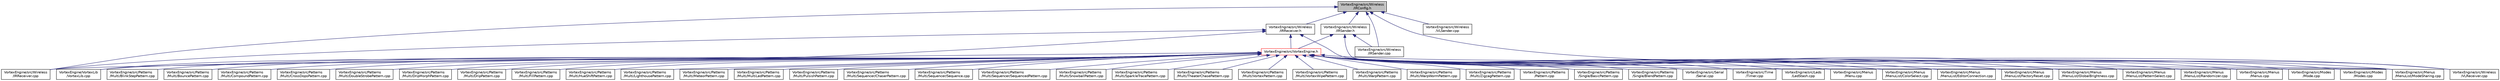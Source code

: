 digraph "VortexEngine/src/Wireless/IRConfig.h"
{
 // INTERACTIVE_SVG=YES
 // LATEX_PDF_SIZE
  bgcolor="transparent";
  edge [fontname="Helvetica",fontsize="10",labelfontname="Helvetica",labelfontsize="10"];
  node [fontname="Helvetica",fontsize="10",shape=record];
  Node1 [label="VortexEngine/src/Wireless\l/IRConfig.h",height=0.2,width=0.4,color="black", fillcolor="grey75", style="filled", fontcolor="black",tooltip=" "];
  Node1 -> Node2 [dir="back",color="midnightblue",fontsize="10",style="solid",fontname="Helvetica"];
  Node2 [label="VortexEngine/src/Wireless\l/IRReceiver.h",height=0.2,width=0.4,color="black",URL="$IRReceiver_8h.html",tooltip=" "];
  Node2 -> Node3 [dir="back",color="midnightblue",fontsize="10",style="solid",fontname="Helvetica"];
  Node3 [label="VortexEngine/src/VortexEngine.h",height=0.2,width=0.4,color="red",URL="$VortexEngine_8h.html",tooltip=" "];
  Node3 -> Node4 [dir="back",color="midnightblue",fontsize="10",style="solid",fontname="Helvetica"];
  Node4 [label="VortexEngine/src/Leds\l/LedStash.cpp",height=0.2,width=0.4,color="black",URL="$LedStash_8cpp.html",tooltip=" "];
  Node3 -> Node5 [dir="back",color="midnightblue",fontsize="10",style="solid",fontname="Helvetica"];
  Node5 [label="VortexEngine/src/Menus\l/Menu.cpp",height=0.2,width=0.4,color="black",URL="$Menu_8cpp.html",tooltip=" "];
  Node3 -> Node6 [dir="back",color="midnightblue",fontsize="10",style="solid",fontname="Helvetica"];
  Node6 [label="VortexEngine/src/Menus\l/MenuList/ColorSelect.cpp",height=0.2,width=0.4,color="black",URL="$ColorSelect_8cpp.html",tooltip=" "];
  Node3 -> Node7 [dir="back",color="midnightblue",fontsize="10",style="solid",fontname="Helvetica"];
  Node7 [label="VortexEngine/src/Menus\l/MenuList/EditorConnection.cpp",height=0.2,width=0.4,color="black",URL="$EditorConnection_8cpp.html",tooltip=" "];
  Node3 -> Node8 [dir="back",color="midnightblue",fontsize="10",style="solid",fontname="Helvetica"];
  Node8 [label="VortexEngine/src/Menus\l/MenuList/FactoryReset.cpp",height=0.2,width=0.4,color="black",URL="$FactoryReset_8cpp.html",tooltip=" "];
  Node3 -> Node9 [dir="back",color="midnightblue",fontsize="10",style="solid",fontname="Helvetica"];
  Node9 [label="VortexEngine/src/Menus\l/MenuList/GlobalBrightness.cpp",height=0.2,width=0.4,color="black",URL="$GlobalBrightness_8cpp.html",tooltip=" "];
  Node3 -> Node10 [dir="back",color="midnightblue",fontsize="10",style="solid",fontname="Helvetica"];
  Node10 [label="VortexEngine/src/Menus\l/MenuList/ModeSharing.cpp",height=0.2,width=0.4,color="black",URL="$ModeSharing_8cpp.html",tooltip=" "];
  Node3 -> Node11 [dir="back",color="midnightblue",fontsize="10",style="solid",fontname="Helvetica"];
  Node11 [label="VortexEngine/src/Menus\l/MenuList/PatternSelect.cpp",height=0.2,width=0.4,color="black",URL="$PatternSelect_8cpp.html",tooltip=" "];
  Node3 -> Node12 [dir="back",color="midnightblue",fontsize="10",style="solid",fontname="Helvetica"];
  Node12 [label="VortexEngine/src/Menus\l/MenuList/Randomizer.cpp",height=0.2,width=0.4,color="black",URL="$Randomizer_8cpp.html",tooltip=" "];
  Node3 -> Node13 [dir="back",color="midnightblue",fontsize="10",style="solid",fontname="Helvetica"];
  Node13 [label="VortexEngine/src/Menus\l/Menus.cpp",height=0.2,width=0.4,color="black",URL="$Menus_8cpp.html",tooltip=" "];
  Node3 -> Node14 [dir="back",color="midnightblue",fontsize="10",style="solid",fontname="Helvetica"];
  Node14 [label="VortexEngine/src/Modes\l/Mode.cpp",height=0.2,width=0.4,color="black",URL="$Mode_8cpp.html",tooltip=" "];
  Node3 -> Node15 [dir="back",color="midnightblue",fontsize="10",style="solid",fontname="Helvetica"];
  Node15 [label="VortexEngine/src/Modes\l/Modes.cpp",height=0.2,width=0.4,color="black",URL="$Modes_8cpp.html",tooltip=" "];
  Node3 -> Node16 [dir="back",color="midnightblue",fontsize="10",style="solid",fontname="Helvetica"];
  Node16 [label="VortexEngine/src/Patterns\l/Multi/BlinkStepPattern.cpp",height=0.2,width=0.4,color="black",URL="$BlinkStepPattern_8cpp.html",tooltip=" "];
  Node3 -> Node17 [dir="back",color="midnightblue",fontsize="10",style="solid",fontname="Helvetica"];
  Node17 [label="VortexEngine/src/Patterns\l/Multi/BouncePattern.cpp",height=0.2,width=0.4,color="black",URL="$BouncePattern_8cpp.html",tooltip=" "];
  Node3 -> Node18 [dir="back",color="midnightblue",fontsize="10",style="solid",fontname="Helvetica"];
  Node18 [label="VortexEngine/src/Patterns\l/Multi/CompoundPattern.cpp",height=0.2,width=0.4,color="black",URL="$CompoundPattern_8cpp.html",tooltip=" "];
  Node3 -> Node19 [dir="back",color="midnightblue",fontsize="10",style="solid",fontname="Helvetica"];
  Node19 [label="VortexEngine/src/Patterns\l/Multi/CrossDopsPattern.cpp",height=0.2,width=0.4,color="black",URL="$CrossDopsPattern_8cpp.html",tooltip=" "];
  Node3 -> Node20 [dir="back",color="midnightblue",fontsize="10",style="solid",fontname="Helvetica"];
  Node20 [label="VortexEngine/src/Patterns\l/Multi/DoubleStrobePattern.cpp",height=0.2,width=0.4,color="black",URL="$DoubleStrobePattern_8cpp.html",tooltip=" "];
  Node3 -> Node21 [dir="back",color="midnightblue",fontsize="10",style="solid",fontname="Helvetica"];
  Node21 [label="VortexEngine/src/Patterns\l/Multi/DripMorphPattern.cpp",height=0.2,width=0.4,color="black",URL="$DripMorphPattern_8cpp.html",tooltip=" "];
  Node3 -> Node22 [dir="back",color="midnightblue",fontsize="10",style="solid",fontname="Helvetica"];
  Node22 [label="VortexEngine/src/Patterns\l/Multi/DripPattern.cpp",height=0.2,width=0.4,color="black",URL="$DripPattern_8cpp.html",tooltip=" "];
  Node3 -> Node23 [dir="back",color="midnightblue",fontsize="10",style="solid",fontname="Helvetica"];
  Node23 [label="VortexEngine/src/Patterns\l/Multi/FillPattern.cpp",height=0.2,width=0.4,color="black",URL="$FillPattern_8cpp.html",tooltip=" "];
  Node3 -> Node24 [dir="back",color="midnightblue",fontsize="10",style="solid",fontname="Helvetica"];
  Node24 [label="VortexEngine/src/Patterns\l/Multi/HueShiftPattern.cpp",height=0.2,width=0.4,color="black",URL="$HueShiftPattern_8cpp.html",tooltip=" "];
  Node3 -> Node25 [dir="back",color="midnightblue",fontsize="10",style="solid",fontname="Helvetica"];
  Node25 [label="VortexEngine/src/Patterns\l/Multi/LighthousePattern.cpp",height=0.2,width=0.4,color="black",URL="$LighthousePattern_8cpp.html",tooltip=" "];
  Node3 -> Node26 [dir="back",color="midnightblue",fontsize="10",style="solid",fontname="Helvetica"];
  Node26 [label="VortexEngine/src/Patterns\l/Multi/MeteorPattern.cpp",height=0.2,width=0.4,color="black",URL="$MeteorPattern_8cpp.html",tooltip=" "];
  Node3 -> Node27 [dir="back",color="midnightblue",fontsize="10",style="solid",fontname="Helvetica"];
  Node27 [label="VortexEngine/src/Patterns\l/Multi/MultiLedPattern.cpp",height=0.2,width=0.4,color="black",URL="$MultiLedPattern_8cpp.html",tooltip=" "];
  Node3 -> Node28 [dir="back",color="midnightblue",fontsize="10",style="solid",fontname="Helvetica"];
  Node28 [label="VortexEngine/src/Patterns\l/Multi/PulsishPattern.cpp",height=0.2,width=0.4,color="black",URL="$PulsishPattern_8cpp.html",tooltip=" "];
  Node3 -> Node29 [dir="back",color="midnightblue",fontsize="10",style="solid",fontname="Helvetica"];
  Node29 [label="VortexEngine/src/Patterns\l/Multi/Sequencer/ChaserPattern.cpp",height=0.2,width=0.4,color="black",URL="$ChaserPattern_8cpp.html",tooltip=" "];
  Node3 -> Node30 [dir="back",color="midnightblue",fontsize="10",style="solid",fontname="Helvetica"];
  Node30 [label="VortexEngine/src/Patterns\l/Multi/Sequencer/Sequence.cpp",height=0.2,width=0.4,color="black",URL="$Sequence_8cpp.html",tooltip=" "];
  Node3 -> Node31 [dir="back",color="midnightblue",fontsize="10",style="solid",fontname="Helvetica"];
  Node31 [label="VortexEngine/src/Patterns\l/Multi/Sequencer/SequencedPattern.cpp",height=0.2,width=0.4,color="black",URL="$SequencedPattern_8cpp.html",tooltip=" "];
  Node3 -> Node32 [dir="back",color="midnightblue",fontsize="10",style="solid",fontname="Helvetica"];
  Node32 [label="VortexEngine/src/Patterns\l/Multi/SnowballPattern.cpp",height=0.2,width=0.4,color="black",URL="$SnowballPattern_8cpp.html",tooltip=" "];
  Node3 -> Node33 [dir="back",color="midnightblue",fontsize="10",style="solid",fontname="Helvetica"];
  Node33 [label="VortexEngine/src/Patterns\l/Multi/SparkleTracePattern.cpp",height=0.2,width=0.4,color="black",URL="$SparkleTracePattern_8cpp.html",tooltip=" "];
  Node3 -> Node34 [dir="back",color="midnightblue",fontsize="10",style="solid",fontname="Helvetica"];
  Node34 [label="VortexEngine/src/Patterns\l/Multi/TheaterChasePattern.cpp",height=0.2,width=0.4,color="black",URL="$TheaterChasePattern_8cpp.html",tooltip=" "];
  Node3 -> Node35 [dir="back",color="midnightblue",fontsize="10",style="solid",fontname="Helvetica"];
  Node35 [label="VortexEngine/src/Patterns\l/Multi/VortexPattern.cpp",height=0.2,width=0.4,color="black",URL="$VortexPattern_8cpp.html",tooltip=" "];
  Node3 -> Node36 [dir="back",color="midnightblue",fontsize="10",style="solid",fontname="Helvetica"];
  Node36 [label="VortexEngine/src/Patterns\l/Multi/VortexWipePattern.cpp",height=0.2,width=0.4,color="black",URL="$VortexWipePattern_8cpp.html",tooltip=" "];
  Node3 -> Node37 [dir="back",color="midnightblue",fontsize="10",style="solid",fontname="Helvetica"];
  Node37 [label="VortexEngine/src/Patterns\l/Multi/WarpPattern.cpp",height=0.2,width=0.4,color="black",URL="$WarpPattern_8cpp.html",tooltip=" "];
  Node3 -> Node38 [dir="back",color="midnightblue",fontsize="10",style="solid",fontname="Helvetica"];
  Node38 [label="VortexEngine/src/Patterns\l/Multi/WarpWormPattern.cpp",height=0.2,width=0.4,color="black",URL="$WarpWormPattern_8cpp.html",tooltip=" "];
  Node3 -> Node39 [dir="back",color="midnightblue",fontsize="10",style="solid",fontname="Helvetica"];
  Node39 [label="VortexEngine/src/Patterns\l/Multi/ZigzagPattern.cpp",height=0.2,width=0.4,color="black",URL="$ZigzagPattern_8cpp.html",tooltip=" "];
  Node3 -> Node40 [dir="back",color="midnightblue",fontsize="10",style="solid",fontname="Helvetica"];
  Node40 [label="VortexEngine/src/Patterns\l/Pattern.cpp",height=0.2,width=0.4,color="black",URL="$Pattern_8cpp.html",tooltip=" "];
  Node3 -> Node41 [dir="back",color="midnightblue",fontsize="10",style="solid",fontname="Helvetica"];
  Node41 [label="VortexEngine/src/Patterns\l/Single/BasicPattern.cpp",height=0.2,width=0.4,color="black",URL="$BasicPattern_8cpp.html",tooltip=" "];
  Node3 -> Node42 [dir="back",color="midnightblue",fontsize="10",style="solid",fontname="Helvetica"];
  Node42 [label="VortexEngine/src/Patterns\l/Single/BlendPattern.cpp",height=0.2,width=0.4,color="black",URL="$BlendPattern_8cpp.html",tooltip=" "];
  Node3 -> Node43 [dir="back",color="midnightblue",fontsize="10",style="solid",fontname="Helvetica"];
  Node43 [label="VortexEngine/src/Serial\l/Serial.cpp",height=0.2,width=0.4,color="black",URL="$Serial_8cpp.html",tooltip=" "];
  Node3 -> Node44 [dir="back",color="midnightblue",fontsize="10",style="solid",fontname="Helvetica"];
  Node44 [label="VortexEngine/src/Time\l/Timer.cpp",height=0.2,width=0.4,color="black",URL="$Timer_8cpp.html",tooltip=" "];
  Node3 -> Node46 [dir="back",color="midnightblue",fontsize="10",style="solid",fontname="Helvetica"];
  Node46 [label="VortexEngine/src/Wireless\l/IRReceiver.cpp",height=0.2,width=0.4,color="black",URL="$IRReceiver_8cpp.html",tooltip=" "];
  Node3 -> Node47 [dir="back",color="midnightblue",fontsize="10",style="solid",fontname="Helvetica"];
  Node47 [label="VortexEngine/src/Wireless\l/VLReceiver.cpp",height=0.2,width=0.4,color="black",URL="$VLReceiver_8cpp.html",tooltip=" "];
  Node3 -> Node49 [dir="back",color="midnightblue",fontsize="10",style="solid",fontname="Helvetica"];
  Node49 [label="VortexEngine/VortexLib\l/VortexLib.cpp",height=0.2,width=0.4,color="black",URL="$VortexLib_8cpp.html",tooltip=" "];
  Node2 -> Node10 [dir="back",color="midnightblue",fontsize="10",style="solid",fontname="Helvetica"];
  Node2 -> Node46 [dir="back",color="midnightblue",fontsize="10",style="solid",fontname="Helvetica"];
  Node2 -> Node49 [dir="back",color="midnightblue",fontsize="10",style="solid",fontname="Helvetica"];
  Node1 -> Node52 [dir="back",color="midnightblue",fontsize="10",style="solid",fontname="Helvetica"];
  Node52 [label="VortexEngine/src/Wireless\l/IRSender.h",height=0.2,width=0.4,color="black",URL="$IRSender_8h.html",tooltip=" "];
  Node52 -> Node3 [dir="back",color="midnightblue",fontsize="10",style="solid",fontname="Helvetica"];
  Node52 -> Node10 [dir="back",color="midnightblue",fontsize="10",style="solid",fontname="Helvetica"];
  Node52 -> Node53 [dir="back",color="midnightblue",fontsize="10",style="solid",fontname="Helvetica"];
  Node53 [label="VortexEngine/src/Wireless\l/IRSender.cpp",height=0.2,width=0.4,color="black",URL="$IRSender_8cpp.html",tooltip=" "];
  Node1 -> Node46 [dir="back",color="midnightblue",fontsize="10",style="solid",fontname="Helvetica"];
  Node1 -> Node53 [dir="back",color="midnightblue",fontsize="10",style="solid",fontname="Helvetica"];
  Node1 -> Node47 [dir="back",color="midnightblue",fontsize="10",style="solid",fontname="Helvetica"];
  Node1 -> Node54 [dir="back",color="midnightblue",fontsize="10",style="solid",fontname="Helvetica"];
  Node54 [label="VortexEngine/src/Wireless\l/VLSender.cpp",height=0.2,width=0.4,color="black",URL="$VLSender_8cpp.html",tooltip=" "];
}
